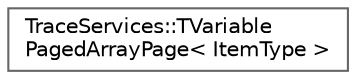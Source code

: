 digraph "Graphical Class Hierarchy"
{
 // INTERACTIVE_SVG=YES
 // LATEX_PDF_SIZE
  bgcolor="transparent";
  edge [fontname=Helvetica,fontsize=10,labelfontname=Helvetica,labelfontsize=10];
  node [fontname=Helvetica,fontsize=10,shape=box,height=0.2,width=0.4];
  rankdir="LR";
  Node0 [id="Node000000",label="TraceServices::TVariable\lPagedArrayPage\< ItemType \>",height=0.2,width=0.4,color="grey40", fillcolor="white", style="filled",URL="$d1/d6f/structTraceServices_1_1TVariablePagedArrayPage.html",tooltip=" "];
}
